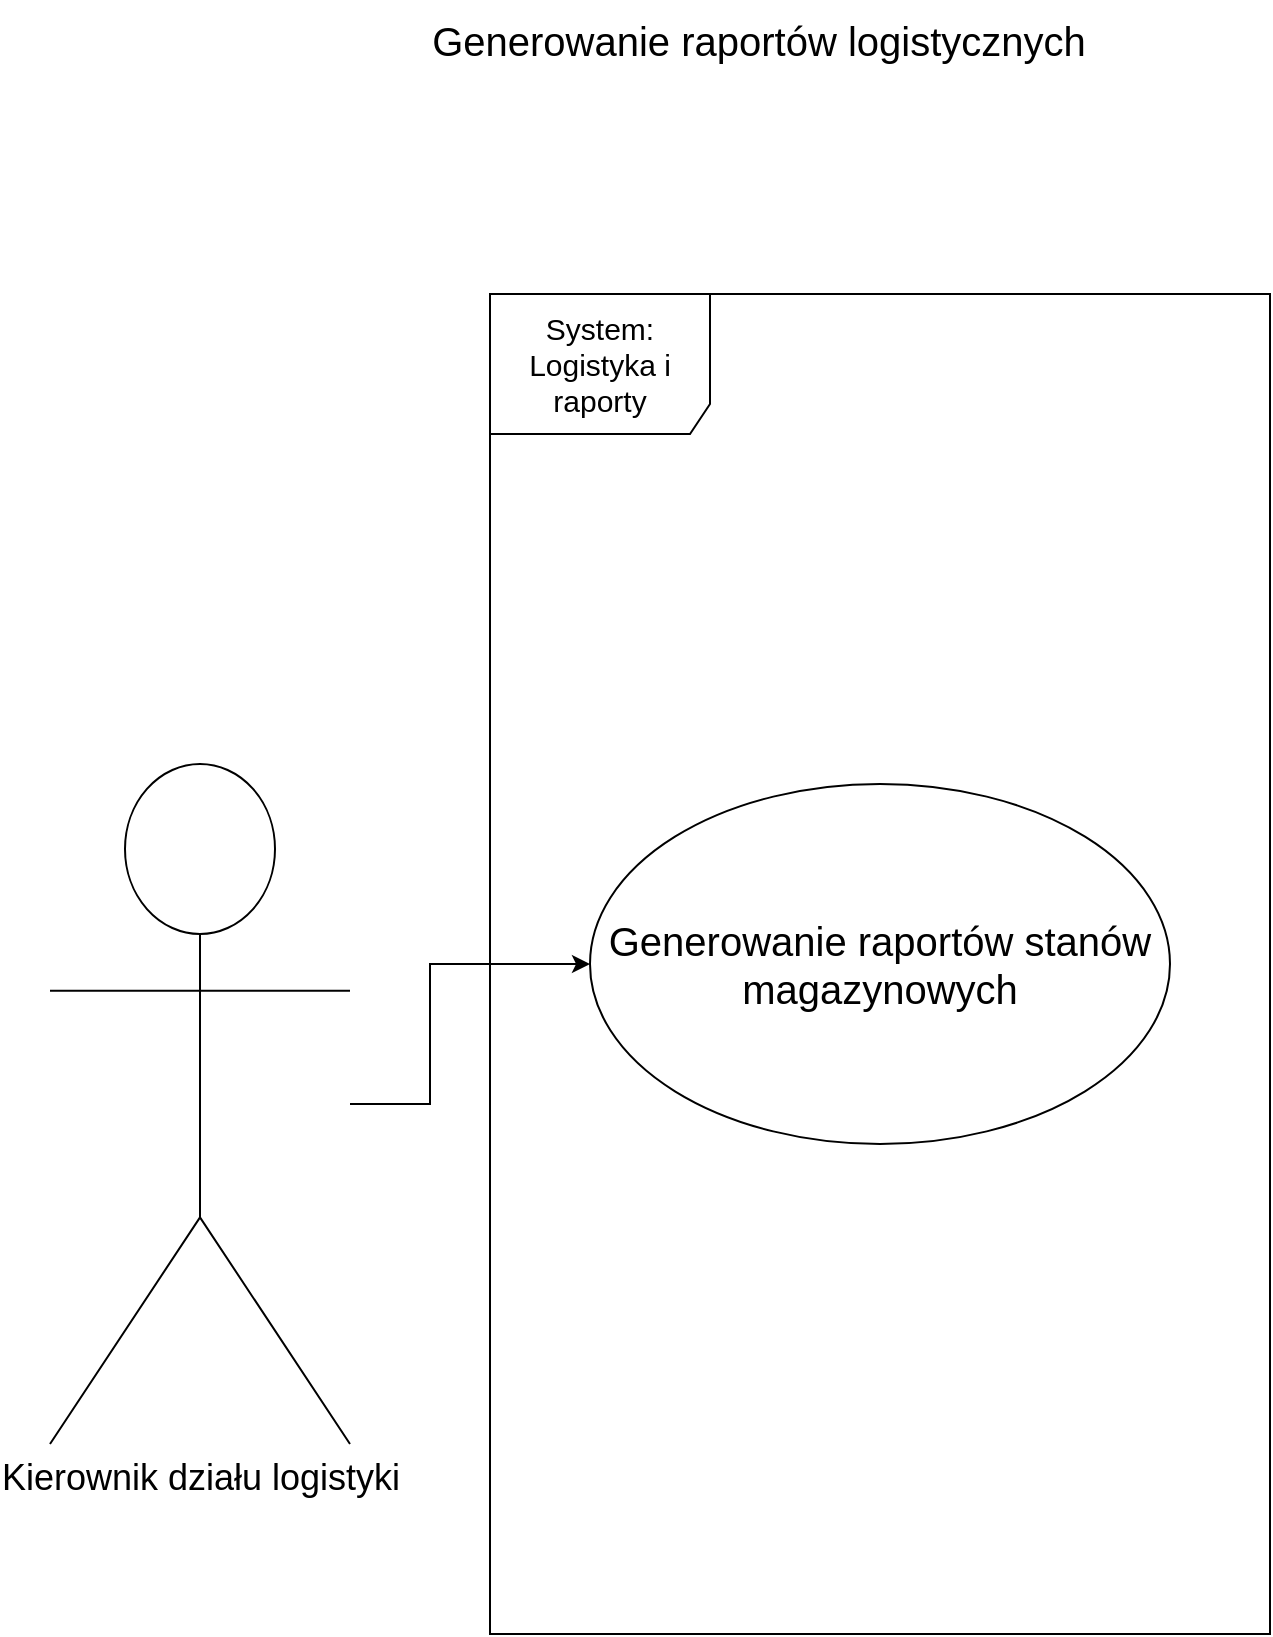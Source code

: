 <mxfile version="26.2.2">
  <diagram name="Strona-1" id="8rQZV9c1amdXB_IJOCFU">
    <mxGraphModel dx="1203" dy="1597" grid="1" gridSize="10" guides="1" tooltips="1" connect="1" arrows="1" fold="1" page="1" pageScale="1" pageWidth="827" pageHeight="1169" math="0" shadow="0">
      <root>
        <mxCell id="0" />
        <mxCell id="1" parent="0" />
        <mxCell id="caMe9D_hUZpjlZ4NZyQl-1" value="&lt;font style=&quot;font-size: 20px;&quot;&gt;Generowanie raportów logistycznych&lt;/font&gt;" style="text;html=1;align=center;verticalAlign=middle;resizable=0;points=[];autosize=1;strokeColor=none;fillColor=none;" parent="1" vertex="1">
          <mxGeometry x="239" y="33" width="350" height="40" as="geometry" />
        </mxCell>
        <mxCell id="caMe9D_hUZpjlZ4NZyQl-5" style="edgeStyle=orthogonalEdgeStyle;rounded=0;orthogonalLoop=1;jettySize=auto;html=1;" parent="1" source="caMe9D_hUZpjlZ4NZyQl-2" target="caMe9D_hUZpjlZ4NZyQl-4" edge="1">
          <mxGeometry relative="1" as="geometry">
            <Array as="points">
              <mxPoint x="250" y="585" />
              <mxPoint x="250" y="515" />
            </Array>
          </mxGeometry>
        </mxCell>
        <mxCell id="caMe9D_hUZpjlZ4NZyQl-2" value="&lt;font style=&quot;font-size: 18px;&quot;&gt;Kierownik działu logistyki&lt;/font&gt;" style="shape=umlActor;verticalLabelPosition=bottom;verticalAlign=top;html=1;outlineConnect=0;" parent="1" vertex="1">
          <mxGeometry x="60" y="415" width="150" height="340" as="geometry" />
        </mxCell>
        <mxCell id="caMe9D_hUZpjlZ4NZyQl-3" value="&lt;font style=&quot;font-size: 15px;&quot;&gt;System: Logistyka i raporty&lt;/font&gt;" style="shape=umlFrame;whiteSpace=wrap;html=1;pointerEvents=0;width=110;height=70;" parent="1" vertex="1">
          <mxGeometry x="280" y="180" width="390" height="670" as="geometry" />
        </mxCell>
        <mxCell id="caMe9D_hUZpjlZ4NZyQl-4" value="&lt;font style=&quot;font-size: 20px;&quot;&gt;Generowanie raportów stanów magazynowych&lt;/font&gt;" style="ellipse;whiteSpace=wrap;html=1;" parent="1" vertex="1">
          <mxGeometry x="330" y="425" width="290" height="180" as="geometry" />
        </mxCell>
      </root>
    </mxGraphModel>
  </diagram>
</mxfile>
